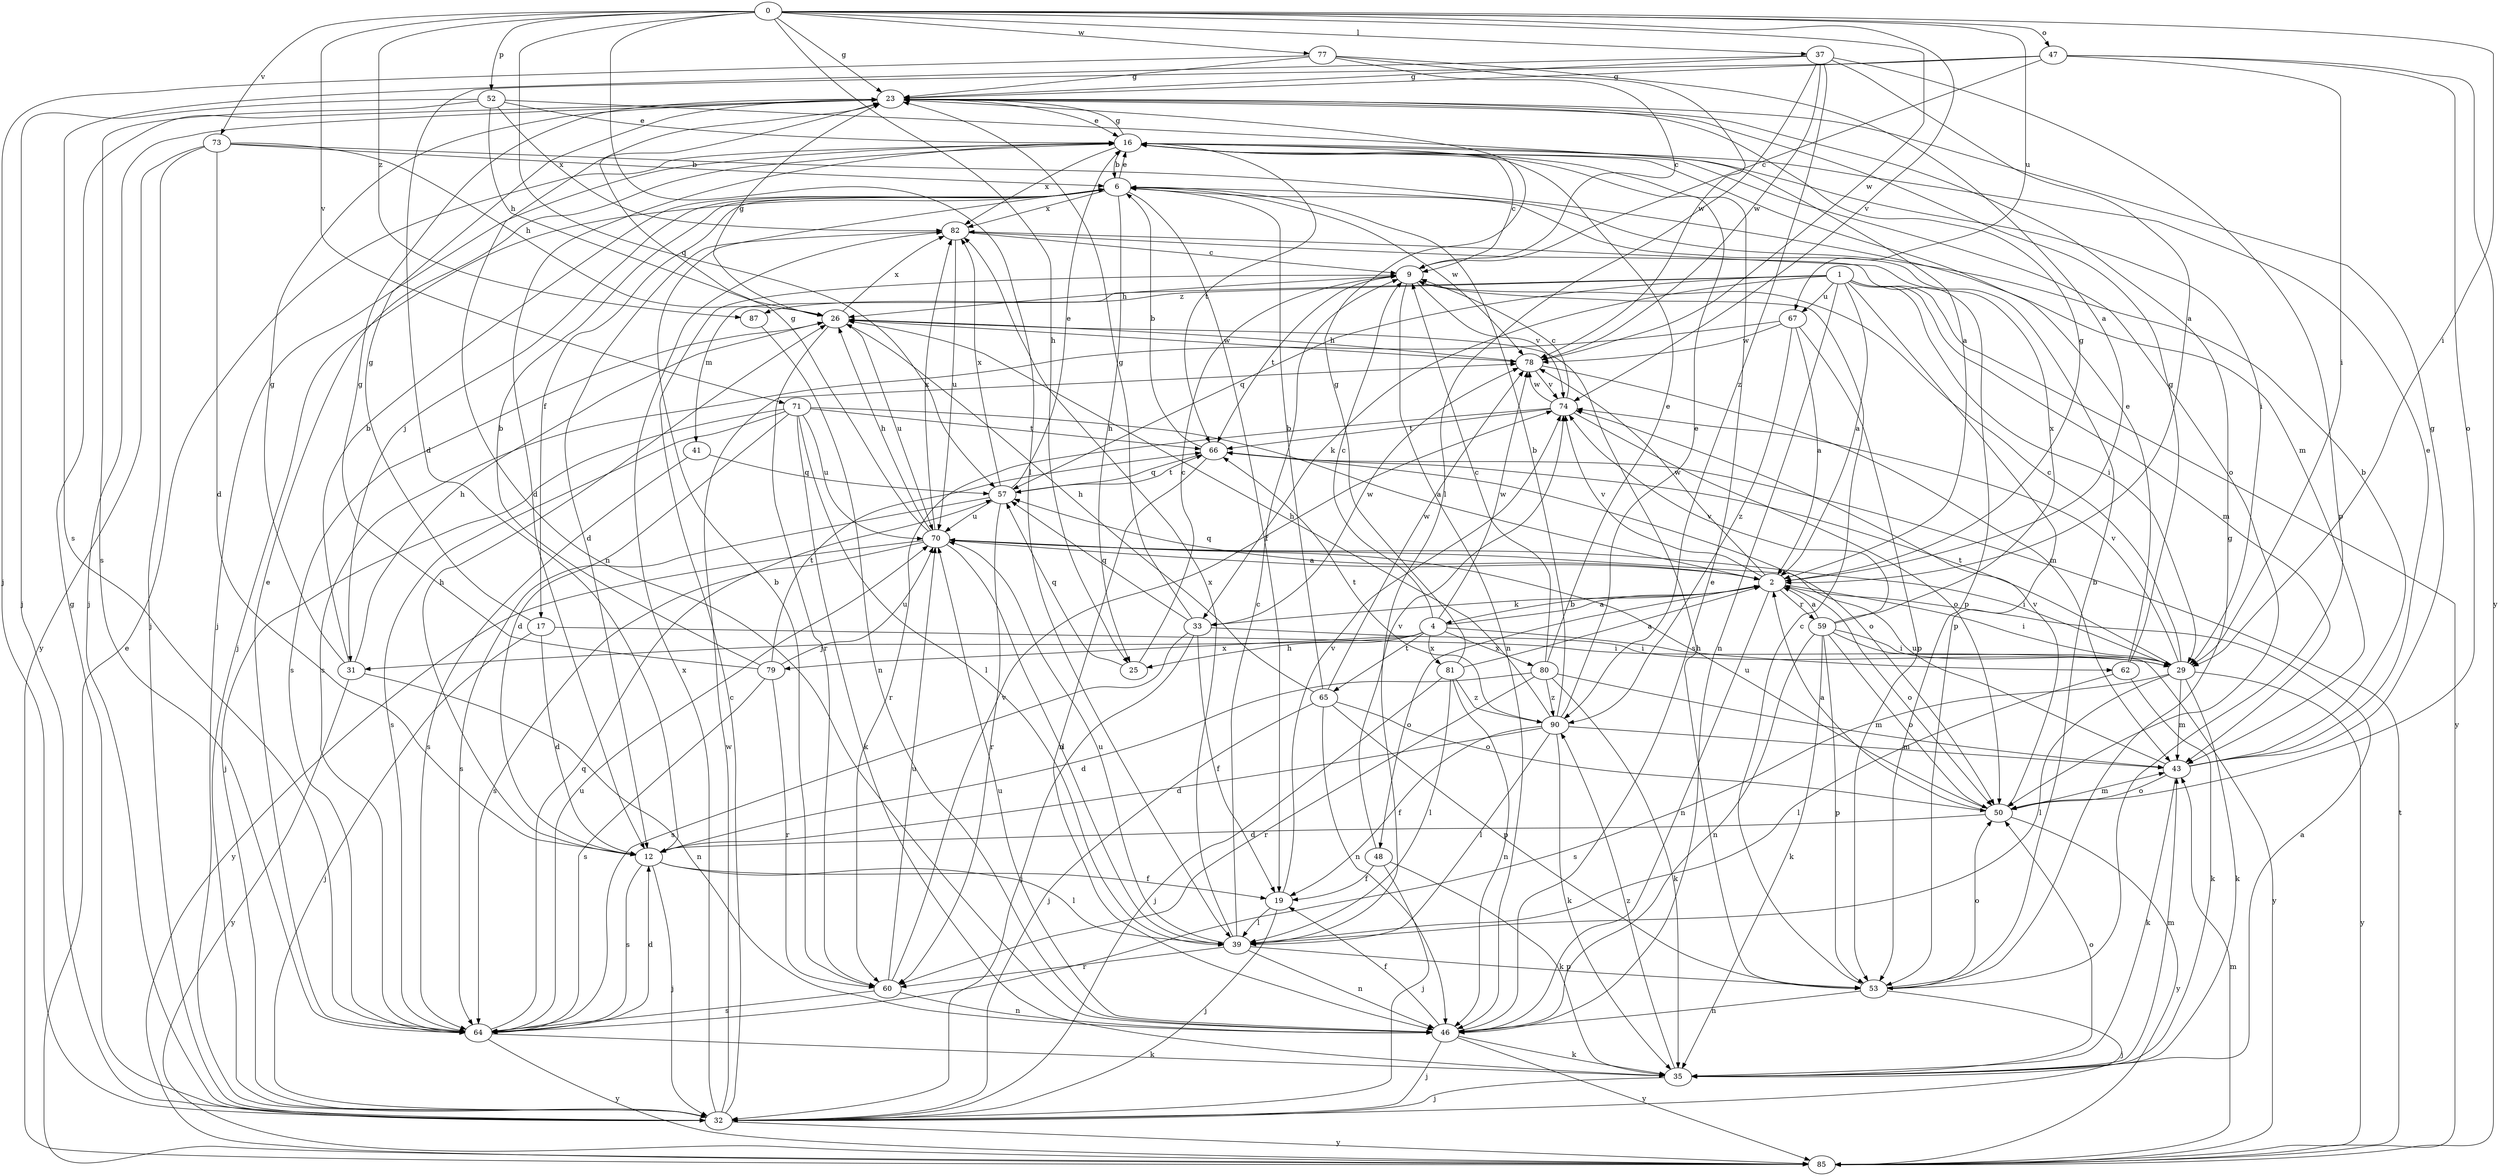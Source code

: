 strict digraph  {
0;
1;
2;
4;
6;
9;
12;
16;
17;
19;
23;
25;
26;
29;
31;
32;
33;
35;
37;
39;
41;
43;
46;
47;
48;
50;
52;
53;
57;
59;
60;
62;
64;
65;
66;
67;
70;
71;
73;
74;
77;
78;
79;
80;
81;
82;
85;
87;
90;
0 -> 23  [label=g];
0 -> 25  [label=h];
0 -> 29  [label=i];
0 -> 37  [label=l];
0 -> 39  [label=l];
0 -> 47  [label=o];
0 -> 52  [label=p];
0 -> 57  [label=q];
0 -> 67  [label=u];
0 -> 71  [label=v];
0 -> 73  [label=v];
0 -> 74  [label=v];
0 -> 77  [label=w];
0 -> 78  [label=w];
0 -> 87  [label=z];
1 -> 2  [label=a];
1 -> 29  [label=i];
1 -> 33  [label=k];
1 -> 41  [label=m];
1 -> 43  [label=m];
1 -> 46  [label=n];
1 -> 53  [label=p];
1 -> 57  [label=q];
1 -> 67  [label=u];
1 -> 85  [label=y];
1 -> 87  [label=z];
2 -> 4  [label=b];
2 -> 23  [label=g];
2 -> 29  [label=i];
2 -> 33  [label=k];
2 -> 46  [label=n];
2 -> 48  [label=o];
2 -> 50  [label=o];
2 -> 57  [label=q];
2 -> 59  [label=r];
2 -> 74  [label=v];
2 -> 78  [label=w];
4 -> 2  [label=a];
4 -> 9  [label=c];
4 -> 25  [label=h];
4 -> 31  [label=j];
4 -> 62  [label=s];
4 -> 65  [label=t];
4 -> 78  [label=w];
4 -> 79  [label=x];
4 -> 80  [label=x];
4 -> 81  [label=x];
6 -> 16  [label=e];
6 -> 17  [label=f];
6 -> 19  [label=f];
6 -> 25  [label=h];
6 -> 31  [label=j];
6 -> 32  [label=j];
6 -> 78  [label=w];
6 -> 82  [label=x];
9 -> 26  [label=h];
9 -> 46  [label=n];
9 -> 66  [label=t];
9 -> 74  [label=v];
12 -> 19  [label=f];
12 -> 26  [label=h];
12 -> 32  [label=j];
12 -> 39  [label=l];
12 -> 64  [label=s];
16 -> 6  [label=b];
16 -> 9  [label=c];
16 -> 12  [label=d];
16 -> 23  [label=g];
16 -> 29  [label=i];
16 -> 32  [label=j];
16 -> 50  [label=o];
16 -> 66  [label=t];
16 -> 82  [label=x];
17 -> 12  [label=d];
17 -> 23  [label=g];
17 -> 29  [label=i];
17 -> 32  [label=j];
19 -> 32  [label=j];
19 -> 39  [label=l];
19 -> 74  [label=v];
23 -> 16  [label=e];
23 -> 32  [label=j];
23 -> 46  [label=n];
25 -> 9  [label=c];
25 -> 57  [label=q];
26 -> 23  [label=g];
26 -> 60  [label=r];
26 -> 64  [label=s];
26 -> 70  [label=u];
26 -> 78  [label=w];
26 -> 82  [label=x];
29 -> 9  [label=c];
29 -> 35  [label=k];
29 -> 39  [label=l];
29 -> 43  [label=m];
29 -> 64  [label=s];
29 -> 66  [label=t];
29 -> 74  [label=v];
29 -> 85  [label=y];
31 -> 6  [label=b];
31 -> 23  [label=g];
31 -> 26  [label=h];
31 -> 46  [label=n];
31 -> 85  [label=y];
32 -> 9  [label=c];
32 -> 23  [label=g];
32 -> 78  [label=w];
32 -> 82  [label=x];
32 -> 85  [label=y];
33 -> 19  [label=f];
33 -> 23  [label=g];
33 -> 29  [label=i];
33 -> 32  [label=j];
33 -> 57  [label=q];
33 -> 64  [label=s];
33 -> 78  [label=w];
35 -> 2  [label=a];
35 -> 32  [label=j];
35 -> 43  [label=m];
35 -> 50  [label=o];
35 -> 90  [label=z];
37 -> 2  [label=a];
37 -> 23  [label=g];
37 -> 39  [label=l];
37 -> 53  [label=p];
37 -> 64  [label=s];
37 -> 78  [label=w];
37 -> 90  [label=z];
39 -> 9  [label=c];
39 -> 46  [label=n];
39 -> 53  [label=p];
39 -> 60  [label=r];
39 -> 70  [label=u];
39 -> 82  [label=x];
41 -> 57  [label=q];
41 -> 64  [label=s];
43 -> 6  [label=b];
43 -> 16  [label=e];
43 -> 23  [label=g];
43 -> 35  [label=k];
43 -> 50  [label=o];
43 -> 70  [label=u];
46 -> 16  [label=e];
46 -> 19  [label=f];
46 -> 32  [label=j];
46 -> 35  [label=k];
46 -> 70  [label=u];
46 -> 85  [label=y];
47 -> 9  [label=c];
47 -> 12  [label=d];
47 -> 23  [label=g];
47 -> 29  [label=i];
47 -> 50  [label=o];
47 -> 85  [label=y];
48 -> 19  [label=f];
48 -> 32  [label=j];
48 -> 35  [label=k];
48 -> 74  [label=v];
50 -> 2  [label=a];
50 -> 12  [label=d];
50 -> 43  [label=m];
50 -> 70  [label=u];
50 -> 74  [label=v];
50 -> 85  [label=y];
52 -> 2  [label=a];
52 -> 16  [label=e];
52 -> 26  [label=h];
52 -> 32  [label=j];
52 -> 64  [label=s];
52 -> 82  [label=x];
53 -> 6  [label=b];
53 -> 9  [label=c];
53 -> 23  [label=g];
53 -> 26  [label=h];
53 -> 32  [label=j];
53 -> 46  [label=n];
53 -> 50  [label=o];
57 -> 16  [label=e];
57 -> 60  [label=r];
57 -> 64  [label=s];
57 -> 66  [label=t];
57 -> 70  [label=u];
57 -> 82  [label=x];
59 -> 2  [label=a];
59 -> 29  [label=i];
59 -> 35  [label=k];
59 -> 46  [label=n];
59 -> 50  [label=o];
59 -> 53  [label=p];
59 -> 74  [label=v];
59 -> 82  [label=x];
59 -> 85  [label=y];
60 -> 6  [label=b];
60 -> 46  [label=n];
60 -> 64  [label=s];
60 -> 70  [label=u];
60 -> 74  [label=v];
62 -> 16  [label=e];
62 -> 23  [label=g];
62 -> 35  [label=k];
62 -> 39  [label=l];
64 -> 12  [label=d];
64 -> 16  [label=e];
64 -> 35  [label=k];
64 -> 57  [label=q];
64 -> 70  [label=u];
64 -> 85  [label=y];
65 -> 6  [label=b];
65 -> 26  [label=h];
65 -> 32  [label=j];
65 -> 46  [label=n];
65 -> 50  [label=o];
65 -> 53  [label=p];
65 -> 78  [label=w];
66 -> 6  [label=b];
66 -> 46  [label=n];
66 -> 50  [label=o];
66 -> 57  [label=q];
67 -> 2  [label=a];
67 -> 53  [label=p];
67 -> 64  [label=s];
67 -> 78  [label=w];
67 -> 90  [label=z];
70 -> 2  [label=a];
70 -> 23  [label=g];
70 -> 26  [label=h];
70 -> 29  [label=i];
70 -> 39  [label=l];
70 -> 64  [label=s];
70 -> 82  [label=x];
70 -> 85  [label=y];
71 -> 2  [label=a];
71 -> 12  [label=d];
71 -> 32  [label=j];
71 -> 35  [label=k];
71 -> 39  [label=l];
71 -> 64  [label=s];
71 -> 66  [label=t];
71 -> 70  [label=u];
73 -> 6  [label=b];
73 -> 12  [label=d];
73 -> 26  [label=h];
73 -> 32  [label=j];
73 -> 43  [label=m];
73 -> 85  [label=y];
74 -> 9  [label=c];
74 -> 50  [label=o];
74 -> 60  [label=r];
74 -> 66  [label=t];
74 -> 78  [label=w];
77 -> 2  [label=a];
77 -> 9  [label=c];
77 -> 23  [label=g];
77 -> 32  [label=j];
77 -> 78  [label=w];
78 -> 26  [label=h];
78 -> 43  [label=m];
78 -> 74  [label=v];
79 -> 6  [label=b];
79 -> 23  [label=g];
79 -> 60  [label=r];
79 -> 64  [label=s];
79 -> 66  [label=t];
79 -> 70  [label=u];
80 -> 9  [label=c];
80 -> 12  [label=d];
80 -> 16  [label=e];
80 -> 35  [label=k];
80 -> 43  [label=m];
80 -> 60  [label=r];
80 -> 90  [label=z];
81 -> 2  [label=a];
81 -> 23  [label=g];
81 -> 32  [label=j];
81 -> 39  [label=l];
81 -> 46  [label=n];
81 -> 90  [label=z];
82 -> 9  [label=c];
82 -> 12  [label=d];
82 -> 53  [label=p];
82 -> 70  [label=u];
85 -> 16  [label=e];
85 -> 43  [label=m];
85 -> 66  [label=t];
87 -> 46  [label=n];
90 -> 6  [label=b];
90 -> 12  [label=d];
90 -> 16  [label=e];
90 -> 19  [label=f];
90 -> 26  [label=h];
90 -> 35  [label=k];
90 -> 39  [label=l];
90 -> 43  [label=m];
90 -> 66  [label=t];
}
